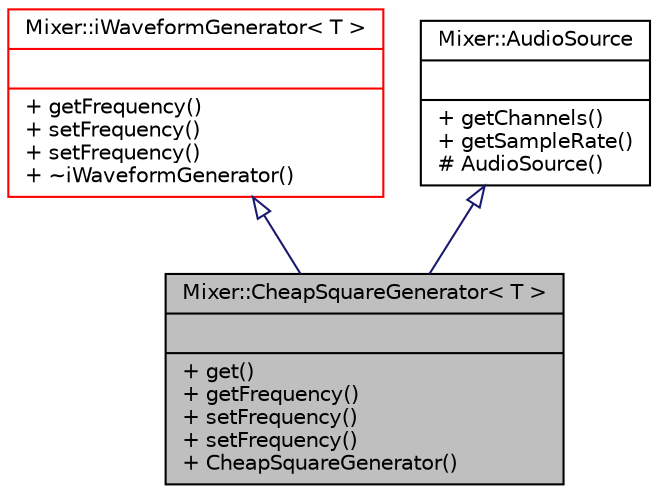 digraph "Mixer::CheapSquareGenerator&lt; T &gt;"
{
 // INTERACTIVE_SVG=YES
  bgcolor="transparent";
  edge [fontname="Helvetica",fontsize="10",labelfontname="Helvetica",labelfontsize="10"];
  node [fontname="Helvetica",fontsize="10",shape=record];
  Node0 [label="{Mixer::CheapSquareGenerator\< T \>\n||+ get()\l+ getFrequency()\l+ setFrequency()\l+ setFrequency()\l+ CheapSquareGenerator()\l}",height=0.2,width=0.4,color="black", fillcolor="grey75", style="filled", fontcolor="black"];
  Node1 -> Node0 [dir="back",color="midnightblue",fontsize="10",style="solid",arrowtail="onormal",fontname="Helvetica"];
  Node1 [label="{Mixer::iWaveformGenerator\< T \>\n||+ getFrequency()\l+ setFrequency()\l+ setFrequency()\l+ ~iWaveformGenerator()\l}",height=0.2,width=0.4,color="red",URL="$classMixer_1_1iWaveformGenerator.html"];
  Node3 -> Node0 [dir="back",color="midnightblue",fontsize="10",style="solid",arrowtail="onormal",fontname="Helvetica"];
  Node3 [label="{Mixer::AudioSource\n||+ getChannels()\l+ getSampleRate()\l# AudioSource()\l}",height=0.2,width=0.4,color="black",URL="$classMixer_1_1AudioSource.html"];
}
